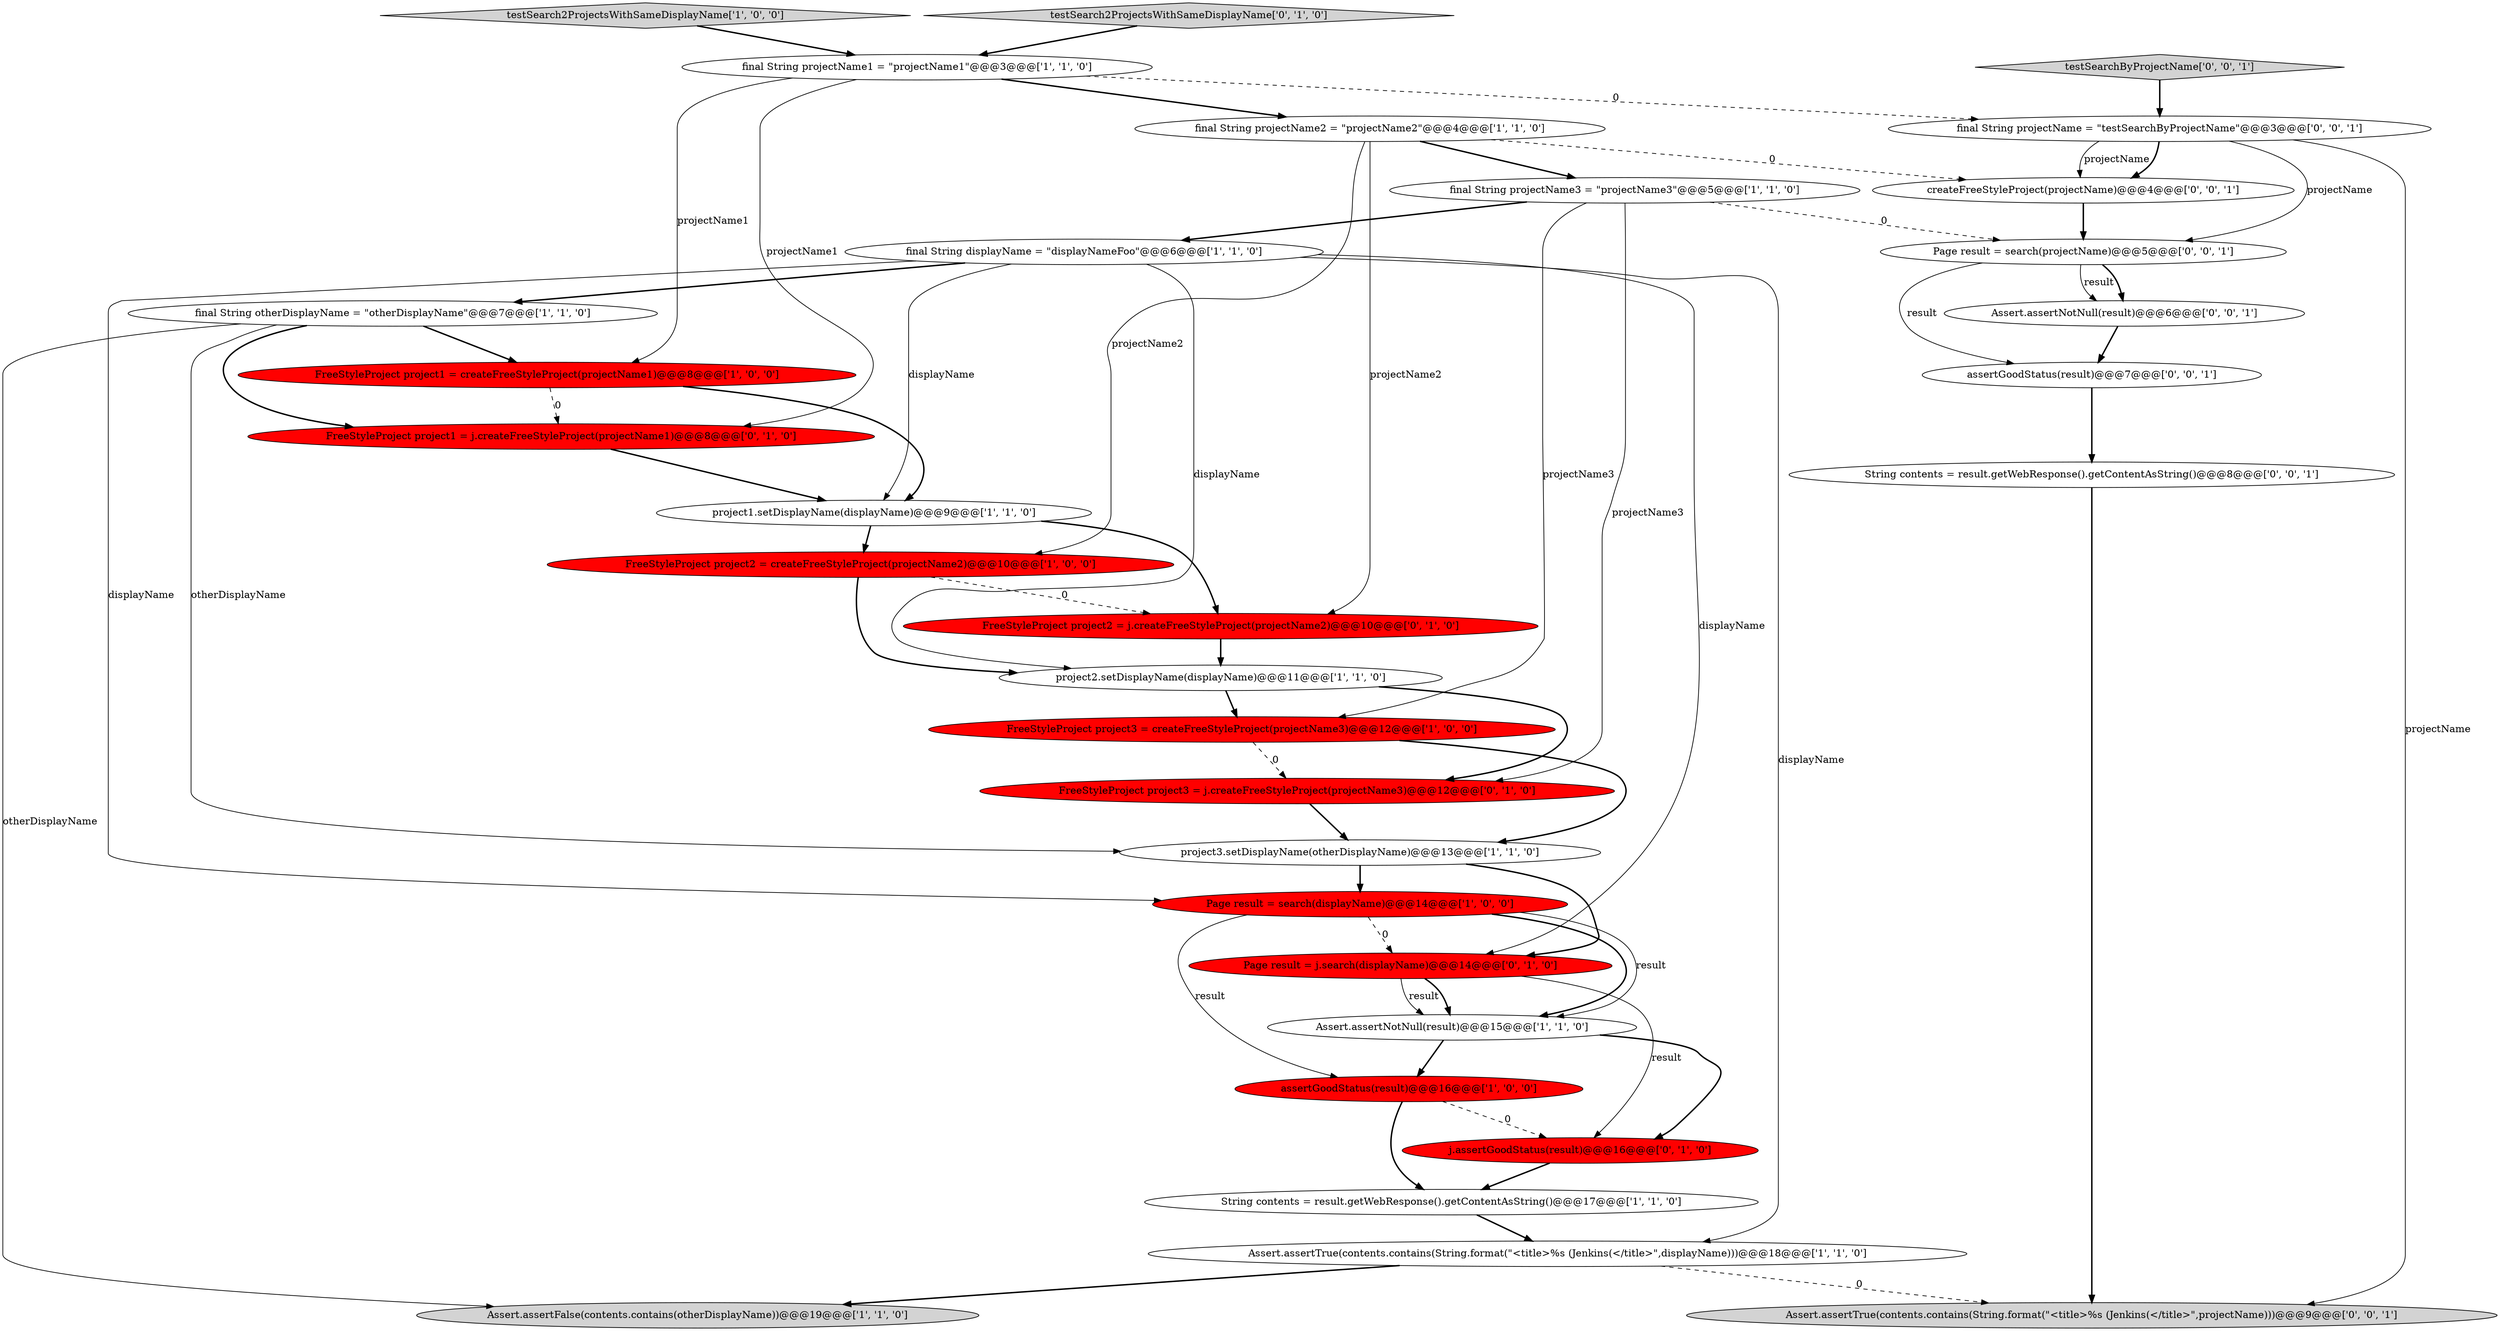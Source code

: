 digraph {
3 [style = filled, label = "final String otherDisplayName = \"otherDisplayName\"@@@7@@@['1', '1', '0']", fillcolor = white, shape = ellipse image = "AAA0AAABBB1BBB"];
15 [style = filled, label = "project1.setDisplayName(displayName)@@@9@@@['1', '1', '0']", fillcolor = white, shape = ellipse image = "AAA0AAABBB1BBB"];
18 [style = filled, label = "FreeStyleProject project3 = j.createFreeStyleProject(projectName3)@@@12@@@['0', '1', '0']", fillcolor = red, shape = ellipse image = "AAA1AAABBB2BBB"];
21 [style = filled, label = "Page result = j.search(displayName)@@@14@@@['0', '1', '0']", fillcolor = red, shape = ellipse image = "AAA1AAABBB2BBB"];
22 [style = filled, label = "FreeStyleProject project1 = j.createFreeStyleProject(projectName1)@@@8@@@['0', '1', '0']", fillcolor = red, shape = ellipse image = "AAA1AAABBB2BBB"];
12 [style = filled, label = "testSearch2ProjectsWithSameDisplayName['1', '0', '0']", fillcolor = lightgray, shape = diamond image = "AAA0AAABBB1BBB"];
10 [style = filled, label = "String contents = result.getWebResponse().getContentAsString()@@@17@@@['1', '1', '0']", fillcolor = white, shape = ellipse image = "AAA0AAABBB1BBB"];
1 [style = filled, label = "FreeStyleProject project3 = createFreeStyleProject(projectName3)@@@12@@@['1', '0', '0']", fillcolor = red, shape = ellipse image = "AAA1AAABBB1BBB"];
16 [style = filled, label = "FreeStyleProject project2 = createFreeStyleProject(projectName2)@@@10@@@['1', '0', '0']", fillcolor = red, shape = ellipse image = "AAA1AAABBB1BBB"];
4 [style = filled, label = "assertGoodStatus(result)@@@16@@@['1', '0', '0']", fillcolor = red, shape = ellipse image = "AAA1AAABBB1BBB"];
9 [style = filled, label = "final String projectName2 = \"projectName2\"@@@4@@@['1', '1', '0']", fillcolor = white, shape = ellipse image = "AAA0AAABBB1BBB"];
20 [style = filled, label = "j.assertGoodStatus(result)@@@16@@@['0', '1', '0']", fillcolor = red, shape = ellipse image = "AAA1AAABBB2BBB"];
27 [style = filled, label = "testSearchByProjectName['0', '0', '1']", fillcolor = lightgray, shape = diamond image = "AAA0AAABBB3BBB"];
2 [style = filled, label = "final String displayName = \"displayNameFoo\"@@@6@@@['1', '1', '0']", fillcolor = white, shape = ellipse image = "AAA0AAABBB1BBB"];
5 [style = filled, label = "FreeStyleProject project1 = createFreeStyleProject(projectName1)@@@8@@@['1', '0', '0']", fillcolor = red, shape = ellipse image = "AAA1AAABBB1BBB"];
8 [style = filled, label = "final String projectName1 = \"projectName1\"@@@3@@@['1', '1', '0']", fillcolor = white, shape = ellipse image = "AAA0AAABBB1BBB"];
23 [style = filled, label = "testSearch2ProjectsWithSameDisplayName['0', '1', '0']", fillcolor = lightgray, shape = diamond image = "AAA0AAABBB2BBB"];
11 [style = filled, label = "project2.setDisplayName(displayName)@@@11@@@['1', '1', '0']", fillcolor = white, shape = ellipse image = "AAA0AAABBB1BBB"];
0 [style = filled, label = "Assert.assertFalse(contents.contains(otherDisplayName))@@@19@@@['1', '1', '0']", fillcolor = lightgray, shape = ellipse image = "AAA0AAABBB1BBB"];
19 [style = filled, label = "FreeStyleProject project2 = j.createFreeStyleProject(projectName2)@@@10@@@['0', '1', '0']", fillcolor = red, shape = ellipse image = "AAA1AAABBB2BBB"];
14 [style = filled, label = "Page result = search(displayName)@@@14@@@['1', '0', '0']", fillcolor = red, shape = ellipse image = "AAA1AAABBB1BBB"];
24 [style = filled, label = "Page result = search(projectName)@@@5@@@['0', '0', '1']", fillcolor = white, shape = ellipse image = "AAA0AAABBB3BBB"];
6 [style = filled, label = "project3.setDisplayName(otherDisplayName)@@@13@@@['1', '1', '0']", fillcolor = white, shape = ellipse image = "AAA0AAABBB1BBB"];
26 [style = filled, label = "Assert.assertTrue(contents.contains(String.format(\"<title>%s (Jenkins(</title>\",projectName)))@@@9@@@['0', '0', '1']", fillcolor = lightgray, shape = ellipse image = "AAA0AAABBB3BBB"];
13 [style = filled, label = "Assert.assertNotNull(result)@@@15@@@['1', '1', '0']", fillcolor = white, shape = ellipse image = "AAA0AAABBB1BBB"];
29 [style = filled, label = "String contents = result.getWebResponse().getContentAsString()@@@8@@@['0', '0', '1']", fillcolor = white, shape = ellipse image = "AAA0AAABBB3BBB"];
31 [style = filled, label = "assertGoodStatus(result)@@@7@@@['0', '0', '1']", fillcolor = white, shape = ellipse image = "AAA0AAABBB3BBB"];
30 [style = filled, label = "createFreeStyleProject(projectName)@@@4@@@['0', '0', '1']", fillcolor = white, shape = ellipse image = "AAA0AAABBB3BBB"];
28 [style = filled, label = "final String projectName = \"testSearchByProjectName\"@@@3@@@['0', '0', '1']", fillcolor = white, shape = ellipse image = "AAA0AAABBB3BBB"];
17 [style = filled, label = "Assert.assertTrue(contents.contains(String.format(\"<title>%s (Jenkins(</title>\",displayName)))@@@18@@@['1', '1', '0']", fillcolor = white, shape = ellipse image = "AAA0AAABBB1BBB"];
7 [style = filled, label = "final String projectName3 = \"projectName3\"@@@5@@@['1', '1', '0']", fillcolor = white, shape = ellipse image = "AAA0AAABBB1BBB"];
25 [style = filled, label = "Assert.assertNotNull(result)@@@6@@@['0', '0', '1']", fillcolor = white, shape = ellipse image = "AAA0AAABBB3BBB"];
4->10 [style = bold, label=""];
2->15 [style = solid, label="displayName"];
30->24 [style = bold, label=""];
3->6 [style = solid, label="otherDisplayName"];
28->30 [style = solid, label="projectName"];
22->15 [style = bold, label=""];
16->11 [style = bold, label=""];
7->1 [style = solid, label="projectName3"];
28->30 [style = bold, label=""];
14->4 [style = solid, label="result"];
28->24 [style = solid, label="projectName"];
11->1 [style = bold, label=""];
2->21 [style = solid, label="displayName"];
16->19 [style = dashed, label="0"];
6->21 [style = bold, label=""];
2->3 [style = bold, label=""];
27->28 [style = bold, label=""];
24->25 [style = solid, label="result"];
24->31 [style = solid, label="result"];
5->15 [style = bold, label=""];
31->29 [style = bold, label=""];
19->11 [style = bold, label=""];
10->17 [style = bold, label=""];
1->18 [style = dashed, label="0"];
3->0 [style = solid, label="otherDisplayName"];
23->8 [style = bold, label=""];
9->7 [style = bold, label=""];
15->16 [style = bold, label=""];
3->22 [style = bold, label=""];
15->19 [style = bold, label=""];
8->28 [style = dashed, label="0"];
28->26 [style = solid, label="projectName"];
11->18 [style = bold, label=""];
20->10 [style = bold, label=""];
25->31 [style = bold, label=""];
29->26 [style = bold, label=""];
6->14 [style = bold, label=""];
21->20 [style = solid, label="result"];
8->5 [style = solid, label="projectName1"];
3->5 [style = bold, label=""];
1->6 [style = bold, label=""];
17->0 [style = bold, label=""];
2->11 [style = solid, label="displayName"];
7->18 [style = solid, label="projectName3"];
18->6 [style = bold, label=""];
4->20 [style = dashed, label="0"];
7->24 [style = dashed, label="0"];
7->2 [style = bold, label=""];
12->8 [style = bold, label=""];
24->25 [style = bold, label=""];
8->9 [style = bold, label=""];
2->17 [style = solid, label="displayName"];
17->26 [style = dashed, label="0"];
14->21 [style = dashed, label="0"];
13->20 [style = bold, label=""];
9->16 [style = solid, label="projectName2"];
21->13 [style = solid, label="result"];
14->13 [style = bold, label=""];
2->14 [style = solid, label="displayName"];
14->13 [style = solid, label="result"];
8->22 [style = solid, label="projectName1"];
9->30 [style = dashed, label="0"];
9->19 [style = solid, label="projectName2"];
21->13 [style = bold, label=""];
13->4 [style = bold, label=""];
5->22 [style = dashed, label="0"];
}
